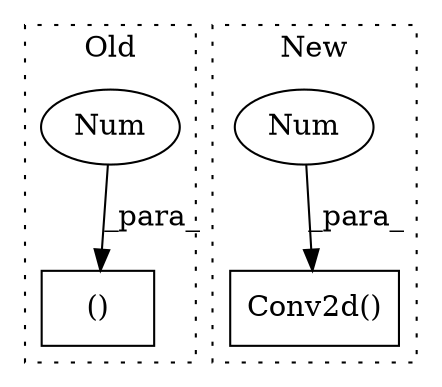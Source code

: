 digraph G {
subgraph cluster0 {
1 [label="()" a="54" s="2292" l="4" shape="box"];
4 [label="Num" a="76" s="2293" l="1" shape="ellipse"];
label = "Old";
style="dotted";
}
subgraph cluster1 {
2 [label="Conv2d()" a="75" s="2274,2307" l="10,30" shape="box"];
3 [label="Num" a="76" s="2306" l="1" shape="ellipse"];
label = "New";
style="dotted";
}
3 -> 2 [label="_para_"];
4 -> 1 [label="_para_"];
}